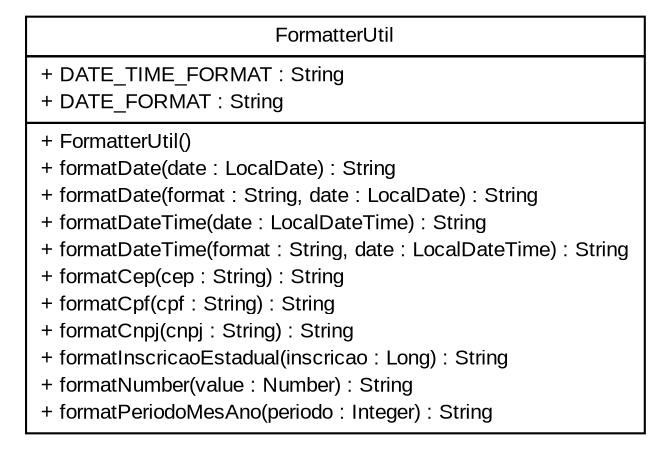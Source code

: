 #!/usr/local/bin/dot
#
# Class diagram 
# Generated by UMLGraph version R5_6 (http://www.umlgraph.org/)
#

digraph G {
	edge [fontname="arial",fontsize=10,labelfontname="arial",labelfontsize=10];
	node [fontname="arial",fontsize=10,shape=plaintext];
	nodesep=0.25;
	ranksep=0.5;
	// br.gov.to.sefaz.util.formatter.FormatterUtil
	c307 [label=<<table title="br.gov.to.sefaz.util.formatter.FormatterUtil" border="0" cellborder="1" cellspacing="0" cellpadding="2" port="p" href="./FormatterUtil.html">
		<tr><td><table border="0" cellspacing="0" cellpadding="1">
<tr><td align="center" balign="center"> FormatterUtil </td></tr>
		</table></td></tr>
		<tr><td><table border="0" cellspacing="0" cellpadding="1">
<tr><td align="left" balign="left"> + DATE_TIME_FORMAT : String </td></tr>
<tr><td align="left" balign="left"> + DATE_FORMAT : String </td></tr>
		</table></td></tr>
		<tr><td><table border="0" cellspacing="0" cellpadding="1">
<tr><td align="left" balign="left"> + FormatterUtil() </td></tr>
<tr><td align="left" balign="left"> + formatDate(date : LocalDate) : String </td></tr>
<tr><td align="left" balign="left"> + formatDate(format : String, date : LocalDate) : String </td></tr>
<tr><td align="left" balign="left"> + formatDateTime(date : LocalDateTime) : String </td></tr>
<tr><td align="left" balign="left"> + formatDateTime(format : String, date : LocalDateTime) : String </td></tr>
<tr><td align="left" balign="left"> + formatCep(cep : String) : String </td></tr>
<tr><td align="left" balign="left"> + formatCpf(cpf : String) : String </td></tr>
<tr><td align="left" balign="left"> + formatCnpj(cnpj : String) : String </td></tr>
<tr><td align="left" balign="left"> + formatInscricaoEstadual(inscricao : Long) : String </td></tr>
<tr><td align="left" balign="left"> + formatNumber(value : Number) : String </td></tr>
<tr><td align="left" balign="left"> + formatPeriodoMesAno(periodo : Integer) : String </td></tr>
		</table></td></tr>
		</table>>, URL="./FormatterUtil.html", fontname="arial", fontcolor="black", fontsize=10.0];
}

